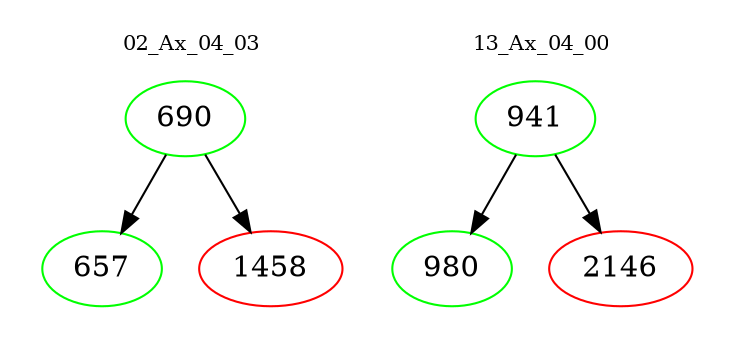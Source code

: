 digraph{
subgraph cluster_0 {
color = white
label = "02_Ax_04_03";
fontsize=10;
T0_690 [label="690", color="green"]
T0_690 -> T0_657 [color="black"]
T0_657 [label="657", color="green"]
T0_690 -> T0_1458 [color="black"]
T0_1458 [label="1458", color="red"]
}
subgraph cluster_1 {
color = white
label = "13_Ax_04_00";
fontsize=10;
T1_941 [label="941", color="green"]
T1_941 -> T1_980 [color="black"]
T1_980 [label="980", color="green"]
T1_941 -> T1_2146 [color="black"]
T1_2146 [label="2146", color="red"]
}
}
